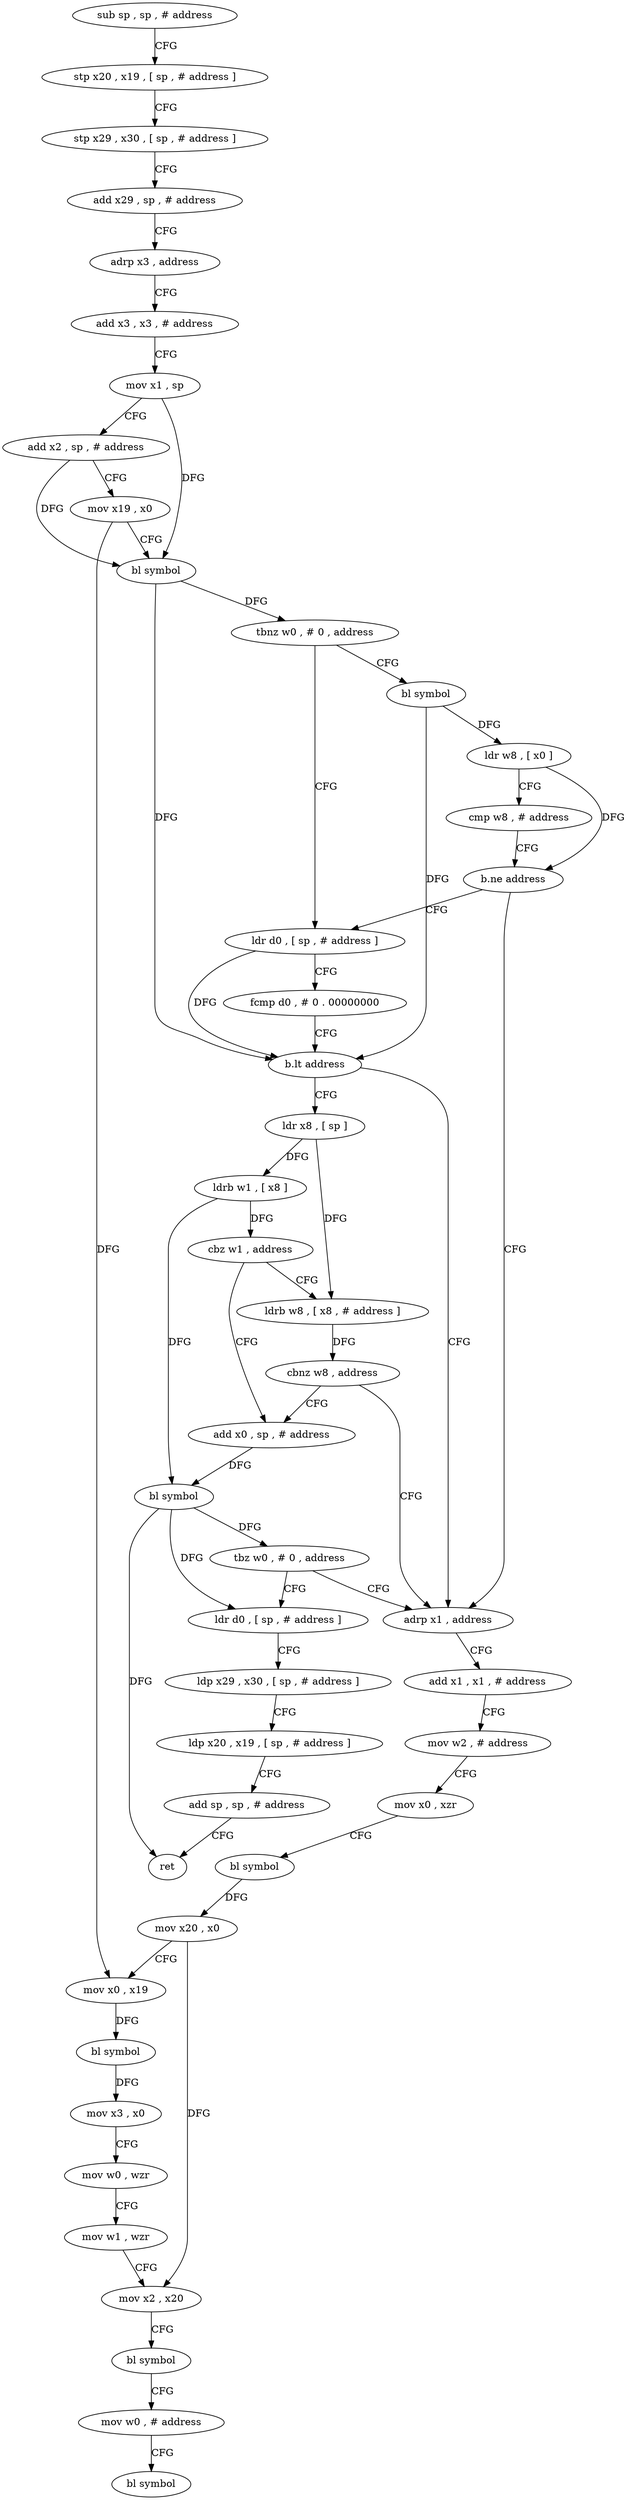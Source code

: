 digraph "func" {
"4203456" [label = "sub sp , sp , # address" ]
"4203460" [label = "stp x20 , x19 , [ sp , # address ]" ]
"4203464" [label = "stp x29 , x30 , [ sp , # address ]" ]
"4203468" [label = "add x29 , sp , # address" ]
"4203472" [label = "adrp x3 , address" ]
"4203476" [label = "add x3 , x3 , # address" ]
"4203480" [label = "mov x1 , sp" ]
"4203484" [label = "add x2 , sp , # address" ]
"4203488" [label = "mov x19 , x0" ]
"4203492" [label = "bl symbol" ]
"4203496" [label = "tbnz w0 , # 0 , address" ]
"4203516" [label = "ldr d0 , [ sp , # address ]" ]
"4203500" [label = "bl symbol" ]
"4203520" [label = "fcmp d0 , # 0 . 00000000" ]
"4203524" [label = "b.lt address" ]
"4203580" [label = "adrp x1 , address" ]
"4203528" [label = "ldr x8 , [ sp ]" ]
"4203504" [label = "ldr w8 , [ x0 ]" ]
"4203508" [label = "cmp w8 , # address" ]
"4203512" [label = "b.ne address" ]
"4203584" [label = "add x1 , x1 , # address" ]
"4203588" [label = "mov w2 , # address" ]
"4203592" [label = "mov x0 , xzr" ]
"4203596" [label = "bl symbol" ]
"4203600" [label = "mov x20 , x0" ]
"4203604" [label = "mov x0 , x19" ]
"4203608" [label = "bl symbol" ]
"4203612" [label = "mov x3 , x0" ]
"4203616" [label = "mov w0 , wzr" ]
"4203620" [label = "mov w1 , wzr" ]
"4203624" [label = "mov x2 , x20" ]
"4203628" [label = "bl symbol" ]
"4203632" [label = "mov w0 , # address" ]
"4203636" [label = "bl symbol" ]
"4203532" [label = "ldrb w1 , [ x8 ]" ]
"4203536" [label = "cbz w1 , address" ]
"4203548" [label = "add x0 , sp , # address" ]
"4203540" [label = "ldrb w8 , [ x8 , # address ]" ]
"4203552" [label = "bl symbol" ]
"4203556" [label = "tbz w0 , # 0 , address" ]
"4203560" [label = "ldr d0 , [ sp , # address ]" ]
"4203544" [label = "cbnz w8 , address" ]
"4203564" [label = "ldp x29 , x30 , [ sp , # address ]" ]
"4203568" [label = "ldp x20 , x19 , [ sp , # address ]" ]
"4203572" [label = "add sp , sp , # address" ]
"4203576" [label = "ret" ]
"4203456" -> "4203460" [ label = "CFG" ]
"4203460" -> "4203464" [ label = "CFG" ]
"4203464" -> "4203468" [ label = "CFG" ]
"4203468" -> "4203472" [ label = "CFG" ]
"4203472" -> "4203476" [ label = "CFG" ]
"4203476" -> "4203480" [ label = "CFG" ]
"4203480" -> "4203484" [ label = "CFG" ]
"4203480" -> "4203492" [ label = "DFG" ]
"4203484" -> "4203488" [ label = "CFG" ]
"4203484" -> "4203492" [ label = "DFG" ]
"4203488" -> "4203492" [ label = "CFG" ]
"4203488" -> "4203604" [ label = "DFG" ]
"4203492" -> "4203496" [ label = "DFG" ]
"4203492" -> "4203524" [ label = "DFG" ]
"4203496" -> "4203516" [ label = "CFG" ]
"4203496" -> "4203500" [ label = "CFG" ]
"4203516" -> "4203520" [ label = "CFG" ]
"4203516" -> "4203524" [ label = "DFG" ]
"4203500" -> "4203504" [ label = "DFG" ]
"4203500" -> "4203524" [ label = "DFG" ]
"4203520" -> "4203524" [ label = "CFG" ]
"4203524" -> "4203580" [ label = "CFG" ]
"4203524" -> "4203528" [ label = "CFG" ]
"4203580" -> "4203584" [ label = "CFG" ]
"4203528" -> "4203532" [ label = "DFG" ]
"4203528" -> "4203540" [ label = "DFG" ]
"4203504" -> "4203508" [ label = "CFG" ]
"4203504" -> "4203512" [ label = "DFG" ]
"4203508" -> "4203512" [ label = "CFG" ]
"4203512" -> "4203580" [ label = "CFG" ]
"4203512" -> "4203516" [ label = "CFG" ]
"4203584" -> "4203588" [ label = "CFG" ]
"4203588" -> "4203592" [ label = "CFG" ]
"4203592" -> "4203596" [ label = "CFG" ]
"4203596" -> "4203600" [ label = "DFG" ]
"4203600" -> "4203604" [ label = "CFG" ]
"4203600" -> "4203624" [ label = "DFG" ]
"4203604" -> "4203608" [ label = "DFG" ]
"4203608" -> "4203612" [ label = "DFG" ]
"4203612" -> "4203616" [ label = "CFG" ]
"4203616" -> "4203620" [ label = "CFG" ]
"4203620" -> "4203624" [ label = "CFG" ]
"4203624" -> "4203628" [ label = "CFG" ]
"4203628" -> "4203632" [ label = "CFG" ]
"4203632" -> "4203636" [ label = "CFG" ]
"4203532" -> "4203536" [ label = "DFG" ]
"4203532" -> "4203552" [ label = "DFG" ]
"4203536" -> "4203548" [ label = "CFG" ]
"4203536" -> "4203540" [ label = "CFG" ]
"4203548" -> "4203552" [ label = "DFG" ]
"4203540" -> "4203544" [ label = "DFG" ]
"4203552" -> "4203556" [ label = "DFG" ]
"4203552" -> "4203576" [ label = "DFG" ]
"4203552" -> "4203560" [ label = "DFG" ]
"4203556" -> "4203580" [ label = "CFG" ]
"4203556" -> "4203560" [ label = "CFG" ]
"4203560" -> "4203564" [ label = "CFG" ]
"4203544" -> "4203580" [ label = "CFG" ]
"4203544" -> "4203548" [ label = "CFG" ]
"4203564" -> "4203568" [ label = "CFG" ]
"4203568" -> "4203572" [ label = "CFG" ]
"4203572" -> "4203576" [ label = "CFG" ]
}
